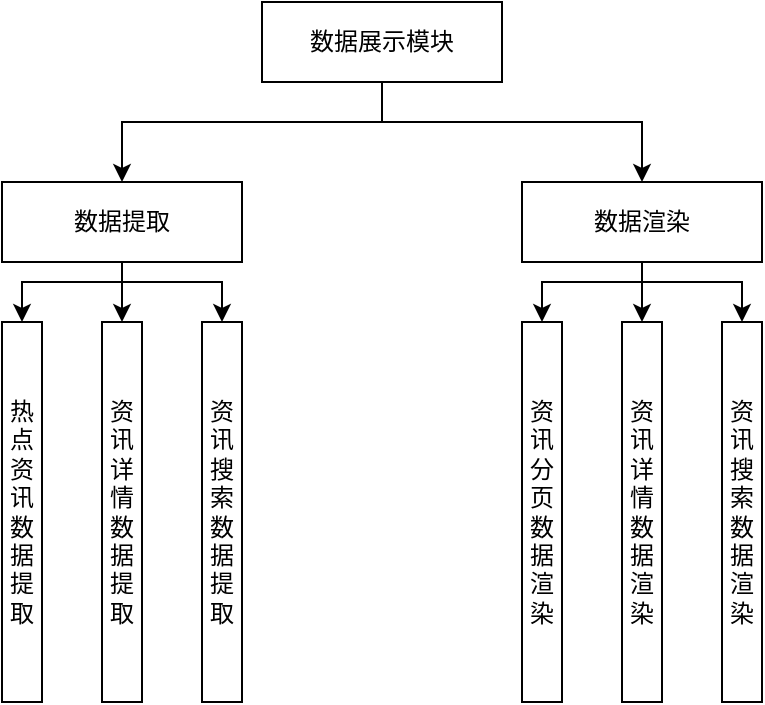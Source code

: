 <mxfile version="17.4.6" type="github">
  <diagram id="9XcjMjgVkqgzd1hOm8Q1" name="第 1 页">
    <mxGraphModel dx="758" dy="763" grid="1" gridSize="10" guides="1" tooltips="1" connect="1" arrows="1" fold="1" page="1" pageScale="1" pageWidth="827" pageHeight="1169" math="0" shadow="0">
      <root>
        <mxCell id="0" />
        <mxCell id="1" parent="0" />
        <mxCell id="Ldbjs5EB_bLDu9Xekasq-1" style="edgeStyle=orthogonalEdgeStyle;rounded=0;orthogonalLoop=1;jettySize=auto;html=1;" edge="1" parent="1" source="Ldbjs5EB_bLDu9Xekasq-3" target="Ldbjs5EB_bLDu9Xekasq-8">
          <mxGeometry relative="1" as="geometry">
            <Array as="points">
              <mxPoint x="380" y="260" />
              <mxPoint x="250" y="260" />
            </Array>
          </mxGeometry>
        </mxCell>
        <mxCell id="Ldbjs5EB_bLDu9Xekasq-2" style="edgeStyle=orthogonalEdgeStyle;rounded=0;orthogonalLoop=1;jettySize=auto;html=1;entryX=0.5;entryY=0;entryDx=0;entryDy=0;" edge="1" parent="1" source="Ldbjs5EB_bLDu9Xekasq-3" target="Ldbjs5EB_bLDu9Xekasq-12">
          <mxGeometry relative="1" as="geometry">
            <Array as="points">
              <mxPoint x="380" y="260" />
              <mxPoint x="510" y="260" />
            </Array>
          </mxGeometry>
        </mxCell>
        <mxCell id="Ldbjs5EB_bLDu9Xekasq-3" value="数据展示模块" style="rounded=0;whiteSpace=wrap;html=1;" vertex="1" parent="1">
          <mxGeometry x="320" y="200" width="120" height="40" as="geometry" />
        </mxCell>
        <mxCell id="Ldbjs5EB_bLDu9Xekasq-4" style="edgeStyle=orthogonalEdgeStyle;rounded=0;orthogonalLoop=1;jettySize=auto;html=1;entryX=0.5;entryY=0;entryDx=0;entryDy=0;" edge="1" parent="1" source="Ldbjs5EB_bLDu9Xekasq-8" target="Ldbjs5EB_bLDu9Xekasq-13">
          <mxGeometry relative="1" as="geometry">
            <Array as="points">
              <mxPoint x="250" y="340" />
              <mxPoint x="200" y="340" />
            </Array>
          </mxGeometry>
        </mxCell>
        <mxCell id="Ldbjs5EB_bLDu9Xekasq-6" style="edgeStyle=orthogonalEdgeStyle;rounded=0;orthogonalLoop=1;jettySize=auto;html=1;entryX=0.5;entryY=0;entryDx=0;entryDy=0;" edge="1" parent="1" source="Ldbjs5EB_bLDu9Xekasq-8" target="Ldbjs5EB_bLDu9Xekasq-14">
          <mxGeometry relative="1" as="geometry">
            <Array as="points">
              <mxPoint x="250" y="340" />
              <mxPoint x="300" y="340" />
            </Array>
          </mxGeometry>
        </mxCell>
        <mxCell id="Ldbjs5EB_bLDu9Xekasq-21" style="edgeStyle=orthogonalEdgeStyle;rounded=0;orthogonalLoop=1;jettySize=auto;html=1;entryX=0.5;entryY=0;entryDx=0;entryDy=0;" edge="1" parent="1" source="Ldbjs5EB_bLDu9Xekasq-8" target="Ldbjs5EB_bLDu9Xekasq-20">
          <mxGeometry relative="1" as="geometry" />
        </mxCell>
        <mxCell id="Ldbjs5EB_bLDu9Xekasq-8" value="数据提取" style="rounded=0;whiteSpace=wrap;html=1;" vertex="1" parent="1">
          <mxGeometry x="190" y="290" width="120" height="40" as="geometry" />
        </mxCell>
        <mxCell id="Ldbjs5EB_bLDu9Xekasq-9" style="edgeStyle=orthogonalEdgeStyle;rounded=0;orthogonalLoop=1;jettySize=auto;html=1;entryX=0.5;entryY=0;entryDx=0;entryDy=0;" edge="1" parent="1" source="Ldbjs5EB_bLDu9Xekasq-12" target="Ldbjs5EB_bLDu9Xekasq-18">
          <mxGeometry relative="1" as="geometry" />
        </mxCell>
        <mxCell id="Ldbjs5EB_bLDu9Xekasq-10" style="edgeStyle=orthogonalEdgeStyle;rounded=0;orthogonalLoop=1;jettySize=auto;html=1;entryX=0.5;entryY=0;entryDx=0;entryDy=0;" edge="1" parent="1" source="Ldbjs5EB_bLDu9Xekasq-12" target="Ldbjs5EB_bLDu9Xekasq-19">
          <mxGeometry relative="1" as="geometry">
            <Array as="points">
              <mxPoint x="510" y="340" />
              <mxPoint x="560" y="340" />
            </Array>
          </mxGeometry>
        </mxCell>
        <mxCell id="Ldbjs5EB_bLDu9Xekasq-11" style="edgeStyle=orthogonalEdgeStyle;rounded=0;orthogonalLoop=1;jettySize=auto;html=1;entryX=0.5;entryY=0;entryDx=0;entryDy=0;" edge="1" parent="1" source="Ldbjs5EB_bLDu9Xekasq-12" target="Ldbjs5EB_bLDu9Xekasq-17">
          <mxGeometry relative="1" as="geometry">
            <Array as="points">
              <mxPoint x="510" y="340" />
              <mxPoint x="460" y="340" />
            </Array>
          </mxGeometry>
        </mxCell>
        <mxCell id="Ldbjs5EB_bLDu9Xekasq-12" value="数据渲染" style="rounded=0;whiteSpace=wrap;html=1;" vertex="1" parent="1">
          <mxGeometry x="450" y="290" width="120" height="40" as="geometry" />
        </mxCell>
        <mxCell id="Ldbjs5EB_bLDu9Xekasq-13" value="热点资讯数据提取" style="rounded=0;whiteSpace=wrap;html=1;" vertex="1" parent="1">
          <mxGeometry x="190" y="360" width="20" height="190" as="geometry" />
        </mxCell>
        <mxCell id="Ldbjs5EB_bLDu9Xekasq-14" value="资讯搜索数据提取" style="rounded=0;whiteSpace=wrap;html=1;" vertex="1" parent="1">
          <mxGeometry x="290" y="360" width="20" height="190" as="geometry" />
        </mxCell>
        <mxCell id="Ldbjs5EB_bLDu9Xekasq-17" value="资讯分页数据渲染" style="rounded=0;whiteSpace=wrap;html=1;" vertex="1" parent="1">
          <mxGeometry x="450" y="360" width="20" height="190" as="geometry" />
        </mxCell>
        <mxCell id="Ldbjs5EB_bLDu9Xekasq-18" value="资讯详情数据渲染" style="rounded=0;whiteSpace=wrap;html=1;" vertex="1" parent="1">
          <mxGeometry x="500" y="360" width="20" height="190" as="geometry" />
        </mxCell>
        <mxCell id="Ldbjs5EB_bLDu9Xekasq-19" value="资讯搜索数据渲染" style="rounded=0;whiteSpace=wrap;html=1;" vertex="1" parent="1">
          <mxGeometry x="550" y="360" width="20" height="190" as="geometry" />
        </mxCell>
        <mxCell id="Ldbjs5EB_bLDu9Xekasq-20" value="资讯详情数据提取" style="rounded=0;whiteSpace=wrap;html=1;" vertex="1" parent="1">
          <mxGeometry x="240" y="360" width="20" height="190" as="geometry" />
        </mxCell>
      </root>
    </mxGraphModel>
  </diagram>
</mxfile>
